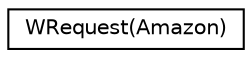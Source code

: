 digraph "Graphical Class Hierarchy"
{
  edge [fontname="Helvetica",fontsize="10",labelfontname="Helvetica",labelfontsize="10"];
  node [fontname="Helvetica",fontsize="10",shape=record];
  rankdir="LR";
  Node1 [label="WRequest(Amazon)",height=0.2,width=0.4,color="black", fillcolor="white", style="filled",URL="$category_w_request_07_amazon_08.html"];
}
